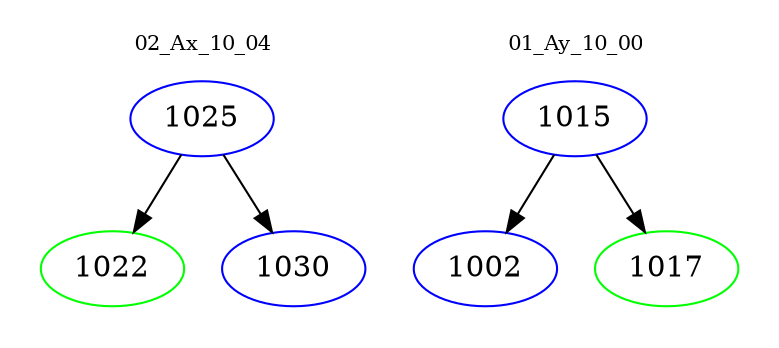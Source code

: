 digraph{
subgraph cluster_0 {
color = white
label = "02_Ax_10_04";
fontsize=10;
T0_1025 [label="1025", color="blue"]
T0_1025 -> T0_1022 [color="black"]
T0_1022 [label="1022", color="green"]
T0_1025 -> T0_1030 [color="black"]
T0_1030 [label="1030", color="blue"]
}
subgraph cluster_1 {
color = white
label = "01_Ay_10_00";
fontsize=10;
T1_1015 [label="1015", color="blue"]
T1_1015 -> T1_1002 [color="black"]
T1_1002 [label="1002", color="blue"]
T1_1015 -> T1_1017 [color="black"]
T1_1017 [label="1017", color="green"]
}
}
